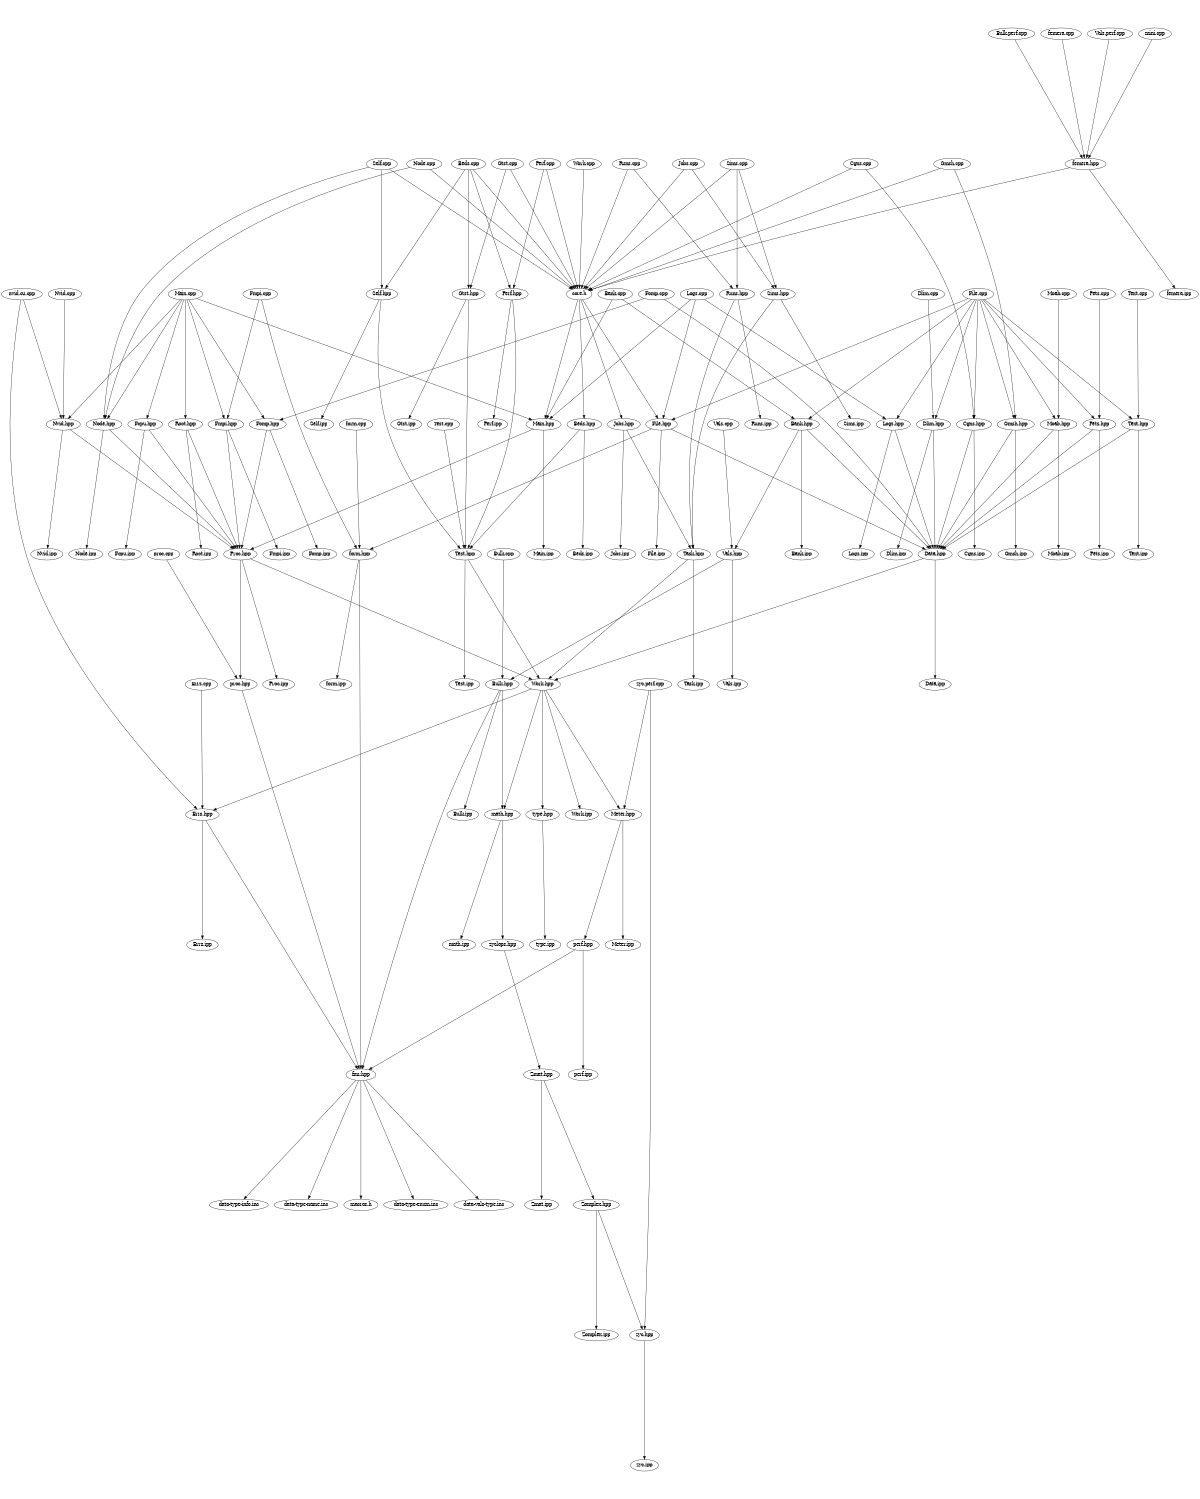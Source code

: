 digraph "source tree" {
    overlap=scale;
    size="8,10";
    ratio="fill";
    fontsize="16";
    fontname="Helvetica";
	clusterrank="local";
	"nvid.cu.cpp" -> "Errs.hpp"
	"Bulk.perf.cpp" -> "femera.hpp"
	"Fomp.hpp" -> "Proc.hpp"
	"fmr.hpp" -> "data-vals-type.inc"
	"nvid.cu.cpp" -> "Nvid.hpp"
	"Test.hpp" -> "Work.hpp"
	"form.hpp" -> "form.ipp"
	"Work.hpp" -> "Meter.hpp"
	"fmr.hpp" -> "data-type-info.inc"
	"Bank.hpp" -> "Vals.hpp"
	"math.hpp" -> "zyclops.hpp"
	"Dlim.hpp" -> "Dlim.ipp"
	"Main.cpp" -> "Fomp.hpp"
	"Self.cpp" -> "core.h"
	"Node.cpp" -> "core.h"
	"Jobs.hpp" -> "Task.hpp"
	"Cgns.cpp" -> "Cgns.hpp"
	"Data.hpp" -> "Data.ipp"
	"Bulk.hpp" -> "fmr.hpp"
	"Gtst.cpp" -> "core.h"
	"Proc.hpp" -> "Proc.ipp"
	"femera.hpp" -> "femera.ipp"
	"Sims.cpp" -> "Runs.hpp"
	"Main.cpp" -> "Fcpu.hpp"
	"Zomplex.hpp" -> "zyc.hpp"
	"math.hpp" -> "math.ipp"
	"Proc.hpp" -> "Work.hpp"
	"femera.hpp" -> "core.h"
	"Beds.hpp" -> "Beds.ipp"
	"Gmsh.hpp" -> "Data.hpp"
	"Nvid.hpp" -> "Nvid.ipp"
	"Main.cpp" -> "Node.hpp"
	"zyc.hpp" -> "zyc.ipp"
	"Runs.cpp" -> "core.h"
	"File.hpp" -> "Data.hpp"
	"zyc.perf.cpp" -> "zyc.hpp"
	"Task.hpp" -> "Work.hpp"
	"Moab.cpp" -> "Moab.hpp"
	"Self.hpp" -> "Self.ipp"
	"Test.hpp" -> "Test.ipp"
	"Perf.cpp" -> "Perf.hpp"
	"Fomp.cpp" -> "Data.hpp"
	"proc.hpp" -> "fmr.hpp"
	"Beds.cpp" -> "core.h"
	"Runs.hpp" -> "Task.hpp"
	"File.cpp" -> "Pets.hpp"
	"Nvid.hpp" -> "Proc.hpp"
	"Fmpi.cpp" -> "form.hpp"
	"Main.hpp" -> "Proc.hpp"
	"Bulk.hpp" -> "math.hpp"
	"Text.hpp" -> "Text.ipp"
	"Beds.cpp" -> "Gtst.hpp"
	"Pets.hpp" -> "Pets.ipp"
	"Fmpi.hpp" -> "Fmpi.ipp"
	"type.hpp" -> "type.ipp"
	"Zmat.hpp" -> "Zomplex.hpp"
	"File.hpp" -> "form.hpp"
	"Bulk.hpp" -> "Bulk.ipp"
	"Vals.cpp" -> "Vals.hpp"
	"Meter.hpp" -> "Meter.ipp"
	"Jobs.cpp" -> "core.h"
	"femera.cpp" -> "femera.hpp"
	"form.hpp" -> "fmr.hpp"
	"File.cpp" -> "Text.hpp"
	"Fomp.hpp" -> "Fomp.ipp"
	"fmr.hpp" -> "data-type-name.inc"
	"Beds.hpp" -> "Test.hpp"
	"core.h" -> "Beds.hpp"
	"Node.cpp" -> "Node.hpp"
	"Logs.cpp" -> "Logs.hpp"
	"Moab.hpp" -> "Moab.ipp"
	"Bulk.cpp" -> "Bulk.hpp"
	"Bank.cpp" -> "Bank.hpp"
	"File.cpp" -> "Bank.hpp"
	"Gmsh.cpp" -> "Gmsh.hpp"
	"Cgns.cpp" -> "core.h"
	"Proc.hpp" -> "proc.hpp"
	"Zmat.hpp" -> "Zmat.ipp"
	"Main.cpp" -> "Fmpi.hpp"
	"perf.hpp" -> "perf.ipp"
	"Sims.cpp" -> "core.h"
	"Bank.cpp" -> "Main.hpp"
	"Fcpu.hpp" -> "Proc.hpp"
	"Runs.hpp" -> "Runs.ipp"
	"Self.hpp" -> "Test.hpp"
	"Fmpi.hpp" -> "Proc.hpp"
	"Gtst.hpp" -> "Gtst.ipp"
	"Node.hpp" -> "Proc.hpp"
	"Moab.hpp" -> "Data.hpp"
	"Main.hpp" -> "Main.ipp"
	"Pets.cpp" -> "Pets.hpp"
	"Gtst.cpp" -> "Gtst.hpp"
	"Data.hpp" -> "Work.hpp"
	"File.hpp" -> "File.ipp"
	"Errs.hpp" -> "Errs.ipp"
	"Jobs.cpp" -> "Sims.hpp"
	"Vals.hpp" -> "Vals.ipp"
	"Beds.cpp" -> "Perf.hpp"
	"File.cpp" -> "File.hpp"
	"Bank.hpp" -> "Data.hpp"
	"Self.cpp" -> "Self.hpp"
	"Logs.cpp" -> "File.hpp"
	"Meter.hpp" -> "perf.hpp"
	"core.h" -> "Jobs.hpp"
	"zyc.perf.cpp" -> "Meter.hpp"
	"Perf.hpp" -> "Test.hpp"
	"fmr.hpp" -> "macros.h"
	"Gmsh.cpp" -> "core.h"
	"Main.cpp" -> "Root.hpp"
	"File.cpp" -> "Logs.hpp"
	"Self.cpp" -> "Node.hpp"
	"Zomplex.hpp" -> "Zomplex.ipp"
	"Fcpu.hpp" -> "Fcpu.ipp"
	"Pets.hpp" -> "Data.hpp"
	"File.cpp" -> "Gmsh.hpp"
	"Work.cpp" -> "core.h"
	"Logs.cpp" -> "Main.hpp"
	"form.cpp" -> "form.hpp"
	"Vals.perf.cpp" -> "femera.hpp"
	"Work.hpp" -> "Errs.hpp"
	"Nvid.cpp" -> "Nvid.hpp"
	"Dlim.cpp" -> "Dlim.hpp"
	"Logs.hpp" -> "Data.hpp"
	"Errs.cpp" -> "Errs.hpp"
	"Dlim.hpp" -> "Data.hpp"
	"File.cpp" -> "Cgns.hpp"
	"Sims.hpp" -> "Sims.ipp"
	"Root.hpp" -> "Proc.hpp"
	"Root.hpp" -> "Root.ipp"
	"Gtst.hpp" -> "Test.hpp"
	"Test.cpp" -> "Test.hpp"
	"Gmsh.hpp" -> "Gmsh.ipp"
	"Cgns.hpp" -> "Data.hpp"
	"Work.hpp" -> "math.hpp"
	"Work.hpp" -> "Work.ipp"
	"Work.hpp" -> "type.hpp"
	"Main.cpp" -> "Main.hpp"
	"Text.cpp" -> "Text.hpp"
	"Bank.hpp" -> "Bank.ipp"
	"File.cpp" -> "Dlim.hpp"
	"Text.hpp" -> "Data.hpp"
	"Beds.cpp" -> "Self.hpp"
	"Fomp.cpp" -> "Fomp.hpp"
	"Sims.cpp" -> "Sims.hpp"
	"Cgns.hpp" -> "Cgns.ipp"
	"Main.cpp" -> "Nvid.hpp"
	"mini.cpp" -> "femera.hpp"
	"Errs.hpp" -> "fmr.hpp"
	"Perf.cpp" -> "core.h"
	"core.h" -> "File.hpp"
	"Logs.hpp" -> "Logs.ipp"
	"fmr.hpp" -> "data-type-enum.inc"
	"Node.hpp" -> "Node.ipp"
	"proc.cpp" -> "proc.hpp"
	"Sims.hpp" -> "Task.hpp"
	"Vals.hpp" -> "Bulk.hpp"
	"perf.hpp" -> "fmr.hpp"
	"Jobs.hpp" -> "Jobs.ipp"
	"Perf.hpp" -> "Perf.ipp"
	"Runs.cpp" -> "Runs.hpp"
	"File.cpp" -> "Moab.hpp"
	"Task.hpp" -> "Task.ipp"
	"Fmpi.cpp" -> "Fmpi.hpp"
	"zyclops.hpp" -> "Zmat.hpp"
	"core.h" -> "Main.hpp"
}
